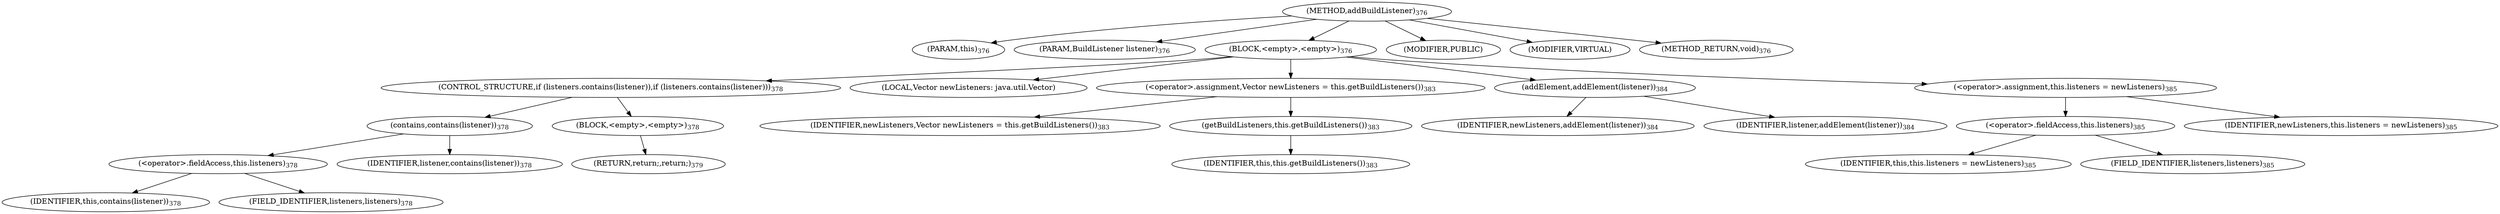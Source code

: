 digraph "addBuildListener" {  
"843" [label = <(METHOD,addBuildListener)<SUB>376</SUB>> ]
"33" [label = <(PARAM,this)<SUB>376</SUB>> ]
"844" [label = <(PARAM,BuildListener listener)<SUB>376</SUB>> ]
"845" [label = <(BLOCK,&lt;empty&gt;,&lt;empty&gt;)<SUB>376</SUB>> ]
"846" [label = <(CONTROL_STRUCTURE,if (listeners.contains(listener)),if (listeners.contains(listener)))<SUB>378</SUB>> ]
"847" [label = <(contains,contains(listener))<SUB>378</SUB>> ]
"848" [label = <(&lt;operator&gt;.fieldAccess,this.listeners)<SUB>378</SUB>> ]
"849" [label = <(IDENTIFIER,this,contains(listener))<SUB>378</SUB>> ]
"850" [label = <(FIELD_IDENTIFIER,listeners,listeners)<SUB>378</SUB>> ]
"851" [label = <(IDENTIFIER,listener,contains(listener))<SUB>378</SUB>> ]
"852" [label = <(BLOCK,&lt;empty&gt;,&lt;empty&gt;)<SUB>378</SUB>> ]
"853" [label = <(RETURN,return;,return;)<SUB>379</SUB>> ]
"854" [label = <(LOCAL,Vector newListeners: java.util.Vector)> ]
"855" [label = <(&lt;operator&gt;.assignment,Vector newListeners = this.getBuildListeners())<SUB>383</SUB>> ]
"856" [label = <(IDENTIFIER,newListeners,Vector newListeners = this.getBuildListeners())<SUB>383</SUB>> ]
"857" [label = <(getBuildListeners,this.getBuildListeners())<SUB>383</SUB>> ]
"32" [label = <(IDENTIFIER,this,this.getBuildListeners())<SUB>383</SUB>> ]
"858" [label = <(addElement,addElement(listener))<SUB>384</SUB>> ]
"859" [label = <(IDENTIFIER,newListeners,addElement(listener))<SUB>384</SUB>> ]
"860" [label = <(IDENTIFIER,listener,addElement(listener))<SUB>384</SUB>> ]
"861" [label = <(&lt;operator&gt;.assignment,this.listeners = newListeners)<SUB>385</SUB>> ]
"862" [label = <(&lt;operator&gt;.fieldAccess,this.listeners)<SUB>385</SUB>> ]
"863" [label = <(IDENTIFIER,this,this.listeners = newListeners)<SUB>385</SUB>> ]
"864" [label = <(FIELD_IDENTIFIER,listeners,listeners)<SUB>385</SUB>> ]
"865" [label = <(IDENTIFIER,newListeners,this.listeners = newListeners)<SUB>385</SUB>> ]
"866" [label = <(MODIFIER,PUBLIC)> ]
"867" [label = <(MODIFIER,VIRTUAL)> ]
"868" [label = <(METHOD_RETURN,void)<SUB>376</SUB>> ]
  "843" -> "33" 
  "843" -> "844" 
  "843" -> "845" 
  "843" -> "866" 
  "843" -> "867" 
  "843" -> "868" 
  "845" -> "846" 
  "845" -> "854" 
  "845" -> "855" 
  "845" -> "858" 
  "845" -> "861" 
  "846" -> "847" 
  "846" -> "852" 
  "847" -> "848" 
  "847" -> "851" 
  "848" -> "849" 
  "848" -> "850" 
  "852" -> "853" 
  "855" -> "856" 
  "855" -> "857" 
  "857" -> "32" 
  "858" -> "859" 
  "858" -> "860" 
  "861" -> "862" 
  "861" -> "865" 
  "862" -> "863" 
  "862" -> "864" 
}
